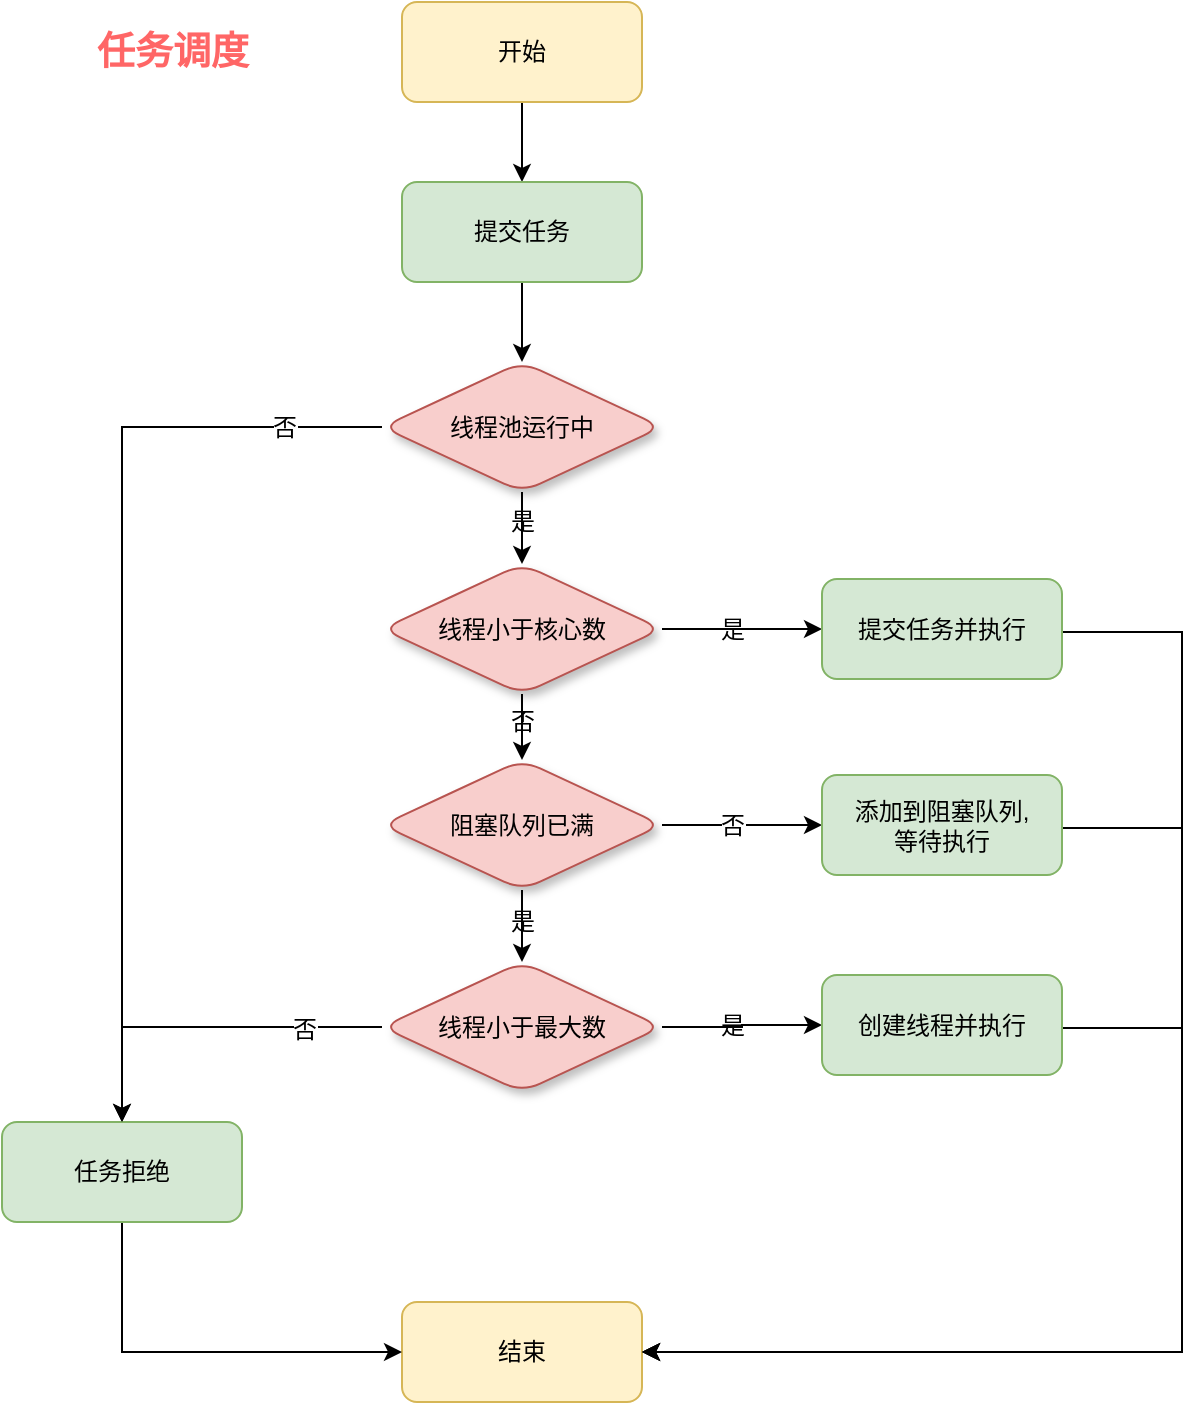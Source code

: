 <mxfile>
    <diagram id="RDzMQ0KCbwWAw-kuRX_G" name="Page-1">
        <mxGraphModel dx="894" dy="610" grid="1" gridSize="10" guides="1" tooltips="1" connect="1" arrows="1" fold="1" page="1" pageScale="1" pageWidth="850" pageHeight="1100" math="0" shadow="0">
            <root>
                <mxCell id="0"/>
                <mxCell id="1" parent="0"/>
                <mxCell id="28" value="" style="edgeStyle=orthogonalEdgeStyle;rounded=0;orthogonalLoop=1;jettySize=auto;html=1;" parent="1" source="24" target="27" edge="1">
                    <mxGeometry relative="1" as="geometry"/>
                </mxCell>
                <mxCell id="24" value="开始" style="rounded=1;whiteSpace=wrap;html=1;fillColor=#fff2cc;strokeColor=#d6b656;" parent="1" vertex="1">
                    <mxGeometry x="330" y="70" width="120" height="50" as="geometry"/>
                </mxCell>
                <mxCell id="30" value="" style="edgeStyle=orthogonalEdgeStyle;rounded=0;orthogonalLoop=1;jettySize=auto;html=1;" parent="1" source="27" target="29" edge="1">
                    <mxGeometry relative="1" as="geometry"/>
                </mxCell>
                <mxCell id="27" value="提交任务" style="rounded=1;whiteSpace=wrap;html=1;fillColor=#d5e8d4;strokeColor=#82b366;" parent="1" vertex="1">
                    <mxGeometry x="330" y="160" width="120" height="50" as="geometry"/>
                </mxCell>
                <mxCell id="34" style="edgeStyle=orthogonalEdgeStyle;rounded=0;orthogonalLoop=1;jettySize=auto;html=1;entryX=0.5;entryY=0;entryDx=0;entryDy=0;" parent="1" source="29" target="33" edge="1">
                    <mxGeometry relative="1" as="geometry"/>
                </mxCell>
                <mxCell id="63" value="否" style="edgeLabel;html=1;align=center;verticalAlign=middle;resizable=0;points=[];fontSize=12;" parent="34" vertex="1" connectable="0">
                    <mxGeometry x="-0.795" relative="1" as="geometry">
                        <mxPoint as="offset"/>
                    </mxGeometry>
                </mxCell>
                <mxCell id="37" value="" style="edgeStyle=orthogonalEdgeStyle;rounded=0;orthogonalLoop=1;jettySize=auto;html=1;" parent="1" source="29" target="36" edge="1">
                    <mxGeometry relative="1" as="geometry"/>
                </mxCell>
                <mxCell id="29" value="线程池运行中" style="rhombus;whiteSpace=wrap;html=1;rounded=1;fillColor=#f8cecc;strokeColor=#b85450;shadow=1;" parent="1" vertex="1">
                    <mxGeometry x="320" y="250" width="140" height="65" as="geometry"/>
                </mxCell>
                <mxCell id="31" value="结束" style="rounded=1;whiteSpace=wrap;html=1;fillColor=#fff2cc;strokeColor=#d6b656;" parent="1" vertex="1">
                    <mxGeometry x="330" y="720" width="120" height="50" as="geometry"/>
                </mxCell>
                <mxCell id="35" style="edgeStyle=orthogonalEdgeStyle;rounded=0;orthogonalLoop=1;jettySize=auto;html=1;entryX=0;entryY=0.5;entryDx=0;entryDy=0;exitX=0.5;exitY=1;exitDx=0;exitDy=0;" parent="1" source="33" target="31" edge="1">
                    <mxGeometry relative="1" as="geometry"/>
                </mxCell>
                <mxCell id="33" value="任务拒绝" style="rounded=1;whiteSpace=wrap;html=1;fillColor=#d5e8d4;strokeColor=#82b366;" parent="1" vertex="1">
                    <mxGeometry x="130" y="630" width="120" height="50" as="geometry"/>
                </mxCell>
                <mxCell id="40" style="edgeStyle=orthogonalEdgeStyle;rounded=0;orthogonalLoop=1;jettySize=auto;html=1;" parent="1" source="36" target="39" edge="1">
                    <mxGeometry relative="1" as="geometry"/>
                </mxCell>
                <mxCell id="44" value="" style="edgeStyle=orthogonalEdgeStyle;rounded=0;orthogonalLoop=1;jettySize=auto;html=1;" parent="1" source="36" target="43" edge="1">
                    <mxGeometry relative="1" as="geometry"/>
                </mxCell>
                <mxCell id="36" value="线程小于核心数" style="rhombus;whiteSpace=wrap;html=1;rounded=1;fillColor=#f8cecc;strokeColor=#b85450;shadow=1;sketch=0;" parent="1" vertex="1">
                    <mxGeometry x="320" y="351" width="140" height="65" as="geometry"/>
                </mxCell>
                <mxCell id="60" style="edgeStyle=orthogonalEdgeStyle;rounded=0;orthogonalLoop=1;jettySize=auto;html=1;entryX=1;entryY=0.5;entryDx=0;entryDy=0;exitX=1;exitY=0.5;exitDx=0;exitDy=0;" parent="1" source="39" target="31" edge="1">
                    <mxGeometry relative="1" as="geometry">
                        <Array as="points">
                            <mxPoint x="660" y="385"/>
                            <mxPoint x="720" y="385"/>
                            <mxPoint x="720" y="745"/>
                        </Array>
                    </mxGeometry>
                </mxCell>
                <mxCell id="39" value="提交任务并执行" style="rounded=1;whiteSpace=wrap;html=1;fillColor=#d5e8d4;strokeColor=#82b366;" parent="1" vertex="1">
                    <mxGeometry x="540" y="358.5" width="120" height="50" as="geometry"/>
                </mxCell>
                <mxCell id="47" value="" style="edgeStyle=orthogonalEdgeStyle;rounded=0;orthogonalLoop=1;jettySize=auto;html=1;" parent="1" source="43" target="46" edge="1">
                    <mxGeometry relative="1" as="geometry"/>
                </mxCell>
                <mxCell id="48" value="否" style="edgeLabel;html=1;align=center;verticalAlign=middle;resizable=0;points=[];fontSize=12;" parent="47" vertex="1" connectable="0">
                    <mxGeometry x="-0.26" y="-1" relative="1" as="geometry">
                        <mxPoint x="5" y="-1" as="offset"/>
                    </mxGeometry>
                </mxCell>
                <mxCell id="50" value="" style="edgeStyle=orthogonalEdgeStyle;rounded=0;orthogonalLoop=1;jettySize=auto;html=1;" parent="1" source="43" target="49" edge="1">
                    <mxGeometry relative="1" as="geometry"/>
                </mxCell>
                <mxCell id="43" value="阻塞队列已满" style="rhombus;whiteSpace=wrap;html=1;rounded=1;fillColor=#f8cecc;strokeColor=#b85450;shadow=1;" parent="1" vertex="1">
                    <mxGeometry x="320" y="449" width="140" height="65" as="geometry"/>
                </mxCell>
                <mxCell id="45" value="否" style="text;html=1;align=center;verticalAlign=middle;resizable=0;points=[];autosize=1;strokeColor=none;" parent="1" vertex="1">
                    <mxGeometry x="375" y="420" width="30" height="20" as="geometry"/>
                </mxCell>
                <mxCell id="61" style="edgeStyle=orthogonalEdgeStyle;rounded=0;orthogonalLoop=1;jettySize=auto;html=1;entryX=1;entryY=0.5;entryDx=0;entryDy=0;exitX=1;exitY=0.5;exitDx=0;exitDy=0;" parent="1" source="46" target="31" edge="1">
                    <mxGeometry relative="1" as="geometry">
                        <Array as="points">
                            <mxPoint x="660" y="483"/>
                            <mxPoint x="720" y="483"/>
                            <mxPoint x="720" y="745"/>
                        </Array>
                    </mxGeometry>
                </mxCell>
                <mxCell id="46" value="添加到阻塞队列, &lt;br&gt;等待执行" style="rounded=1;whiteSpace=wrap;html=1;fillColor=#d5e8d4;strokeColor=#82b366;" parent="1" vertex="1">
                    <mxGeometry x="540" y="456.5" width="120" height="50" as="geometry"/>
                </mxCell>
                <mxCell id="55" value="" style="edgeStyle=orthogonalEdgeStyle;rounded=0;orthogonalLoop=1;jettySize=auto;html=1;" parent="1" source="49" target="54" edge="1">
                    <mxGeometry relative="1" as="geometry"/>
                </mxCell>
                <mxCell id="58" style="edgeStyle=orthogonalEdgeStyle;rounded=0;orthogonalLoop=1;jettySize=auto;html=1;entryX=0.5;entryY=0;entryDx=0;entryDy=0;" parent="1" source="49" target="33" edge="1">
                    <mxGeometry relative="1" as="geometry"/>
                </mxCell>
                <mxCell id="59" value="否" style="edgeLabel;html=1;align=center;verticalAlign=middle;resizable=0;points=[];fontSize=12;" parent="58" vertex="1" connectable="0">
                    <mxGeometry x="-0.541" y="3" relative="1" as="geometry">
                        <mxPoint x="1" y="-2" as="offset"/>
                    </mxGeometry>
                </mxCell>
                <mxCell id="49" value="线程小于最大数" style="rhombus;whiteSpace=wrap;html=1;rounded=1;fillColor=#f8cecc;strokeColor=#b85450;shadow=1;" parent="1" vertex="1">
                    <mxGeometry x="320" y="550" width="140" height="65" as="geometry"/>
                </mxCell>
                <mxCell id="51" value="是" style="text;html=1;align=center;verticalAlign=middle;resizable=0;points=[];autosize=1;strokeColor=none;" parent="1" vertex="1">
                    <mxGeometry x="375" y="520" width="30" height="20" as="geometry"/>
                </mxCell>
                <mxCell id="52" value="是" style="text;html=1;align=center;verticalAlign=middle;resizable=0;points=[];autosize=1;strokeColor=none;" parent="1" vertex="1">
                    <mxGeometry x="480" y="373.5" width="30" height="20" as="geometry"/>
                </mxCell>
                <mxCell id="53" value="是" style="text;html=1;align=center;verticalAlign=middle;resizable=0;points=[];autosize=1;strokeColor=none;" parent="1" vertex="1">
                    <mxGeometry x="375" y="320" width="30" height="20" as="geometry"/>
                </mxCell>
                <mxCell id="62" style="edgeStyle=orthogonalEdgeStyle;rounded=0;orthogonalLoop=1;jettySize=auto;html=1;entryX=1;entryY=0.5;entryDx=0;entryDy=0;exitX=1;exitY=0.5;exitDx=0;exitDy=0;" parent="1" source="54" target="31" edge="1">
                    <mxGeometry relative="1" as="geometry">
                        <Array as="points">
                            <mxPoint x="660" y="583"/>
                            <mxPoint x="720" y="583"/>
                            <mxPoint x="720" y="745"/>
                        </Array>
                    </mxGeometry>
                </mxCell>
                <mxCell id="54" value="创建线程并执行" style="rounded=1;whiteSpace=wrap;html=1;fillColor=#d5e8d4;strokeColor=#82b366;" parent="1" vertex="1">
                    <mxGeometry x="540" y="556.5" width="120" height="50" as="geometry"/>
                </mxCell>
                <mxCell id="57" value="是" style="text;html=1;align=center;verticalAlign=middle;resizable=0;points=[];autosize=1;strokeColor=none;" parent="1" vertex="1">
                    <mxGeometry x="480" y="571.5" width="30" height="20" as="geometry"/>
                </mxCell>
                <mxCell id="64" value="&lt;font size=&quot;1&quot; color=&quot;#ff6666&quot;&gt;&lt;b style=&quot;font-size: 19px&quot;&gt;任务调度&lt;/b&gt;&lt;/font&gt;" style="text;html=1;align=center;verticalAlign=middle;resizable=0;points=[];autosize=1;strokeColor=none;fontSize=12;" parent="1" vertex="1">
                    <mxGeometry x="170" y="85" width="90" height="20" as="geometry"/>
                </mxCell>
            </root>
        </mxGraphModel>
    </diagram>
</mxfile>
